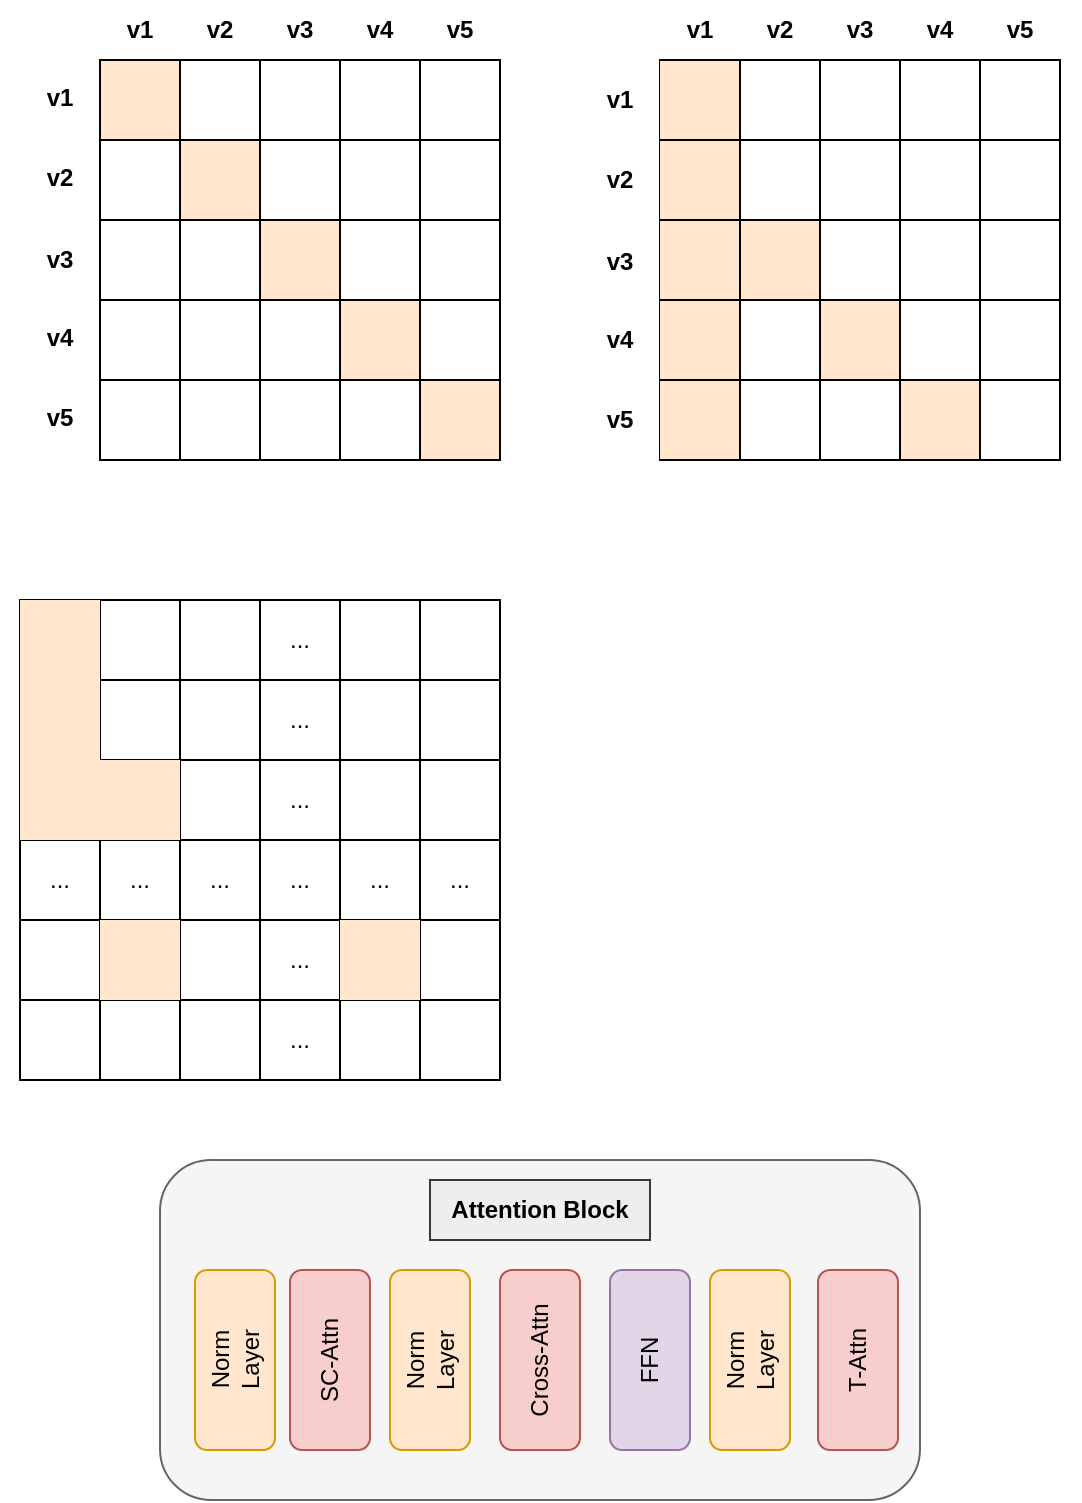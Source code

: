 <mxfile version="21.6.2" type="github">
  <diagram name="第 1 页" id="f-01IgNtScXEDmYA4fdB">
    <mxGraphModel dx="1221" dy="736" grid="1" gridSize="10" guides="1" tooltips="1" connect="1" arrows="1" fold="1" page="1" pageScale="1" pageWidth="827" pageHeight="1169" math="0" shadow="0">
      <root>
        <mxCell id="0" />
        <mxCell id="1" parent="0" />
        <mxCell id="S-hVBt0b8yvFd-pwDOw3-2" value="" style="shape=table;startSize=0;container=1;collapsible=0;childLayout=tableLayout;" parent="1" vertex="1">
          <mxGeometry x="80" y="120" width="200" height="200" as="geometry" />
        </mxCell>
        <mxCell id="S-hVBt0b8yvFd-pwDOw3-3" value="" style="shape=tableRow;horizontal=0;startSize=0;swimlaneHead=0;swimlaneBody=0;strokeColor=inherit;top=0;left=0;bottom=0;right=0;collapsible=0;dropTarget=0;fillColor=none;points=[[0,0.5],[1,0.5]];portConstraint=eastwest;" parent="S-hVBt0b8yvFd-pwDOw3-2" vertex="1">
          <mxGeometry width="200" height="40" as="geometry" />
        </mxCell>
        <mxCell id="S-hVBt0b8yvFd-pwDOw3-4" value="" style="shape=partialRectangle;html=1;whiteSpace=wrap;connectable=0;strokeColor=#d79b00;overflow=hidden;fillColor=#ffe6cc;top=0;left=0;bottom=0;right=0;pointerEvents=1;" parent="S-hVBt0b8yvFd-pwDOw3-3" vertex="1">
          <mxGeometry width="40" height="40" as="geometry">
            <mxRectangle width="40" height="40" as="alternateBounds" />
          </mxGeometry>
        </mxCell>
        <mxCell id="S-hVBt0b8yvFd-pwDOw3-5" value="" style="shape=partialRectangle;html=1;whiteSpace=wrap;connectable=0;strokeColor=inherit;overflow=hidden;fillColor=none;top=0;left=0;bottom=0;right=0;pointerEvents=1;" parent="S-hVBt0b8yvFd-pwDOw3-3" vertex="1">
          <mxGeometry x="40" width="40" height="40" as="geometry">
            <mxRectangle width="40" height="40" as="alternateBounds" />
          </mxGeometry>
        </mxCell>
        <mxCell id="S-hVBt0b8yvFd-pwDOw3-6" value="" style="shape=partialRectangle;html=1;whiteSpace=wrap;connectable=0;strokeColor=inherit;overflow=hidden;fillColor=none;top=0;left=0;bottom=0;right=0;pointerEvents=1;" parent="S-hVBt0b8yvFd-pwDOw3-3" vertex="1">
          <mxGeometry x="80" width="40" height="40" as="geometry">
            <mxRectangle width="40" height="40" as="alternateBounds" />
          </mxGeometry>
        </mxCell>
        <mxCell id="S-hVBt0b8yvFd-pwDOw3-7" value="" style="shape=partialRectangle;html=1;whiteSpace=wrap;connectable=0;strokeColor=inherit;overflow=hidden;fillColor=none;top=0;left=0;bottom=0;right=0;pointerEvents=1;" parent="S-hVBt0b8yvFd-pwDOw3-3" vertex="1">
          <mxGeometry x="120" width="40" height="40" as="geometry">
            <mxRectangle width="40" height="40" as="alternateBounds" />
          </mxGeometry>
        </mxCell>
        <mxCell id="S-hVBt0b8yvFd-pwDOw3-8" value="" style="shape=partialRectangle;html=1;whiteSpace=wrap;connectable=0;strokeColor=inherit;overflow=hidden;fillColor=none;top=0;left=0;bottom=0;right=0;pointerEvents=1;" parent="S-hVBt0b8yvFd-pwDOw3-3" vertex="1">
          <mxGeometry x="160" width="40" height="40" as="geometry">
            <mxRectangle width="40" height="40" as="alternateBounds" />
          </mxGeometry>
        </mxCell>
        <mxCell id="S-hVBt0b8yvFd-pwDOw3-9" value="" style="shape=tableRow;horizontal=0;startSize=0;swimlaneHead=0;swimlaneBody=0;strokeColor=inherit;top=0;left=0;bottom=0;right=0;collapsible=0;dropTarget=0;fillColor=none;points=[[0,0.5],[1,0.5]];portConstraint=eastwest;" parent="S-hVBt0b8yvFd-pwDOw3-2" vertex="1">
          <mxGeometry y="40" width="200" height="40" as="geometry" />
        </mxCell>
        <mxCell id="S-hVBt0b8yvFd-pwDOw3-10" value="" style="shape=partialRectangle;html=1;whiteSpace=wrap;connectable=0;strokeColor=inherit;overflow=hidden;fillColor=none;top=0;left=0;bottom=0;right=0;pointerEvents=1;" parent="S-hVBt0b8yvFd-pwDOw3-9" vertex="1">
          <mxGeometry width="40" height="40" as="geometry">
            <mxRectangle width="40" height="40" as="alternateBounds" />
          </mxGeometry>
        </mxCell>
        <mxCell id="S-hVBt0b8yvFd-pwDOw3-11" value="" style="shape=partialRectangle;html=1;whiteSpace=wrap;connectable=0;strokeColor=#d79b00;overflow=hidden;fillColor=#ffe6cc;top=0;left=0;bottom=0;right=0;pointerEvents=1;" parent="S-hVBt0b8yvFd-pwDOw3-9" vertex="1">
          <mxGeometry x="40" width="40" height="40" as="geometry">
            <mxRectangle width="40" height="40" as="alternateBounds" />
          </mxGeometry>
        </mxCell>
        <mxCell id="S-hVBt0b8yvFd-pwDOw3-12" value="" style="shape=partialRectangle;html=1;whiteSpace=wrap;connectable=0;strokeColor=inherit;overflow=hidden;fillColor=none;top=0;left=0;bottom=0;right=0;pointerEvents=1;" parent="S-hVBt0b8yvFd-pwDOw3-9" vertex="1">
          <mxGeometry x="80" width="40" height="40" as="geometry">
            <mxRectangle width="40" height="40" as="alternateBounds" />
          </mxGeometry>
        </mxCell>
        <mxCell id="S-hVBt0b8yvFd-pwDOw3-13" value="" style="shape=partialRectangle;html=1;whiteSpace=wrap;connectable=0;strokeColor=inherit;overflow=hidden;fillColor=none;top=0;left=0;bottom=0;right=0;pointerEvents=1;" parent="S-hVBt0b8yvFd-pwDOw3-9" vertex="1">
          <mxGeometry x="120" width="40" height="40" as="geometry">
            <mxRectangle width="40" height="40" as="alternateBounds" />
          </mxGeometry>
        </mxCell>
        <mxCell id="S-hVBt0b8yvFd-pwDOw3-14" value="" style="shape=partialRectangle;html=1;whiteSpace=wrap;connectable=0;strokeColor=inherit;overflow=hidden;fillColor=none;top=0;left=0;bottom=0;right=0;pointerEvents=1;" parent="S-hVBt0b8yvFd-pwDOw3-9" vertex="1">
          <mxGeometry x="160" width="40" height="40" as="geometry">
            <mxRectangle width="40" height="40" as="alternateBounds" />
          </mxGeometry>
        </mxCell>
        <mxCell id="S-hVBt0b8yvFd-pwDOw3-15" value="" style="shape=tableRow;horizontal=0;startSize=0;swimlaneHead=0;swimlaneBody=0;strokeColor=inherit;top=0;left=0;bottom=0;right=0;collapsible=0;dropTarget=0;fillColor=none;points=[[0,0.5],[1,0.5]];portConstraint=eastwest;" parent="S-hVBt0b8yvFd-pwDOw3-2" vertex="1">
          <mxGeometry y="80" width="200" height="40" as="geometry" />
        </mxCell>
        <mxCell id="S-hVBt0b8yvFd-pwDOw3-16" value="" style="shape=partialRectangle;html=1;whiteSpace=wrap;connectable=0;strokeColor=inherit;overflow=hidden;fillColor=none;top=0;left=0;bottom=0;right=0;pointerEvents=1;" parent="S-hVBt0b8yvFd-pwDOw3-15" vertex="1">
          <mxGeometry width="40" height="40" as="geometry">
            <mxRectangle width="40" height="40" as="alternateBounds" />
          </mxGeometry>
        </mxCell>
        <mxCell id="S-hVBt0b8yvFd-pwDOw3-17" value="" style="shape=partialRectangle;html=1;whiteSpace=wrap;connectable=0;strokeColor=inherit;overflow=hidden;fillColor=none;top=0;left=0;bottom=0;right=0;pointerEvents=1;" parent="S-hVBt0b8yvFd-pwDOw3-15" vertex="1">
          <mxGeometry x="40" width="40" height="40" as="geometry">
            <mxRectangle width="40" height="40" as="alternateBounds" />
          </mxGeometry>
        </mxCell>
        <mxCell id="S-hVBt0b8yvFd-pwDOw3-18" value="" style="shape=partialRectangle;html=1;whiteSpace=wrap;connectable=0;strokeColor=default;overflow=hidden;fillColor=#ffe6cc;top=0;left=0;bottom=0;right=0;pointerEvents=1;" parent="S-hVBt0b8yvFd-pwDOw3-15" vertex="1">
          <mxGeometry x="80" width="40" height="40" as="geometry">
            <mxRectangle width="40" height="40" as="alternateBounds" />
          </mxGeometry>
        </mxCell>
        <mxCell id="S-hVBt0b8yvFd-pwDOw3-19" value="" style="shape=partialRectangle;html=1;whiteSpace=wrap;connectable=0;strokeColor=inherit;overflow=hidden;fillColor=none;top=0;left=0;bottom=0;right=0;pointerEvents=1;" parent="S-hVBt0b8yvFd-pwDOw3-15" vertex="1">
          <mxGeometry x="120" width="40" height="40" as="geometry">
            <mxRectangle width="40" height="40" as="alternateBounds" />
          </mxGeometry>
        </mxCell>
        <mxCell id="S-hVBt0b8yvFd-pwDOw3-20" value="" style="shape=partialRectangle;html=1;whiteSpace=wrap;connectable=0;strokeColor=inherit;overflow=hidden;fillColor=none;top=0;left=0;bottom=0;right=0;pointerEvents=1;" parent="S-hVBt0b8yvFd-pwDOw3-15" vertex="1">
          <mxGeometry x="160" width="40" height="40" as="geometry">
            <mxRectangle width="40" height="40" as="alternateBounds" />
          </mxGeometry>
        </mxCell>
        <mxCell id="S-hVBt0b8yvFd-pwDOw3-21" value="" style="shape=tableRow;horizontal=0;startSize=0;swimlaneHead=0;swimlaneBody=0;strokeColor=inherit;top=0;left=0;bottom=0;right=0;collapsible=0;dropTarget=0;fillColor=none;points=[[0,0.5],[1,0.5]];portConstraint=eastwest;" parent="S-hVBt0b8yvFd-pwDOw3-2" vertex="1">
          <mxGeometry y="120" width="200" height="40" as="geometry" />
        </mxCell>
        <mxCell id="S-hVBt0b8yvFd-pwDOw3-22" value="" style="shape=partialRectangle;html=1;whiteSpace=wrap;connectable=0;strokeColor=inherit;overflow=hidden;fillColor=none;top=0;left=0;bottom=0;right=0;pointerEvents=1;" parent="S-hVBt0b8yvFd-pwDOw3-21" vertex="1">
          <mxGeometry width="40" height="40" as="geometry">
            <mxRectangle width="40" height="40" as="alternateBounds" />
          </mxGeometry>
        </mxCell>
        <mxCell id="S-hVBt0b8yvFd-pwDOw3-23" value="" style="shape=partialRectangle;html=1;whiteSpace=wrap;connectable=0;strokeColor=inherit;overflow=hidden;fillColor=none;top=0;left=0;bottom=0;right=0;pointerEvents=1;" parent="S-hVBt0b8yvFd-pwDOw3-21" vertex="1">
          <mxGeometry x="40" width="40" height="40" as="geometry">
            <mxRectangle width="40" height="40" as="alternateBounds" />
          </mxGeometry>
        </mxCell>
        <mxCell id="S-hVBt0b8yvFd-pwDOw3-24" value="" style="shape=partialRectangle;html=1;whiteSpace=wrap;connectable=0;strokeColor=inherit;overflow=hidden;fillColor=none;top=0;left=0;bottom=0;right=0;pointerEvents=1;" parent="S-hVBt0b8yvFd-pwDOw3-21" vertex="1">
          <mxGeometry x="80" width="40" height="40" as="geometry">
            <mxRectangle width="40" height="40" as="alternateBounds" />
          </mxGeometry>
        </mxCell>
        <mxCell id="S-hVBt0b8yvFd-pwDOw3-25" value="" style="shape=partialRectangle;html=1;whiteSpace=wrap;connectable=0;strokeColor=#d79b00;overflow=hidden;fillColor=#ffe6cc;top=0;left=0;bottom=0;right=0;pointerEvents=1;" parent="S-hVBt0b8yvFd-pwDOw3-21" vertex="1">
          <mxGeometry x="120" width="40" height="40" as="geometry">
            <mxRectangle width="40" height="40" as="alternateBounds" />
          </mxGeometry>
        </mxCell>
        <mxCell id="S-hVBt0b8yvFd-pwDOw3-26" value="" style="shape=partialRectangle;html=1;whiteSpace=wrap;connectable=0;strokeColor=inherit;overflow=hidden;fillColor=none;top=0;left=0;bottom=0;right=0;pointerEvents=1;" parent="S-hVBt0b8yvFd-pwDOw3-21" vertex="1">
          <mxGeometry x="160" width="40" height="40" as="geometry">
            <mxRectangle width="40" height="40" as="alternateBounds" />
          </mxGeometry>
        </mxCell>
        <mxCell id="S-hVBt0b8yvFd-pwDOw3-27" value="" style="shape=tableRow;horizontal=0;startSize=0;swimlaneHead=0;swimlaneBody=0;strokeColor=inherit;top=0;left=0;bottom=0;right=0;collapsible=0;dropTarget=0;fillColor=none;points=[[0,0.5],[1,0.5]];portConstraint=eastwest;" parent="S-hVBt0b8yvFd-pwDOw3-2" vertex="1">
          <mxGeometry y="160" width="200" height="40" as="geometry" />
        </mxCell>
        <mxCell id="S-hVBt0b8yvFd-pwDOw3-28" value="" style="shape=partialRectangle;html=1;whiteSpace=wrap;connectable=0;strokeColor=inherit;overflow=hidden;fillColor=none;top=0;left=0;bottom=0;right=0;pointerEvents=1;" parent="S-hVBt0b8yvFd-pwDOw3-27" vertex="1">
          <mxGeometry width="40" height="40" as="geometry">
            <mxRectangle width="40" height="40" as="alternateBounds" />
          </mxGeometry>
        </mxCell>
        <mxCell id="S-hVBt0b8yvFd-pwDOw3-29" value="" style="shape=partialRectangle;html=1;whiteSpace=wrap;connectable=0;strokeColor=inherit;overflow=hidden;fillColor=none;top=0;left=0;bottom=0;right=0;pointerEvents=1;" parent="S-hVBt0b8yvFd-pwDOw3-27" vertex="1">
          <mxGeometry x="40" width="40" height="40" as="geometry">
            <mxRectangle width="40" height="40" as="alternateBounds" />
          </mxGeometry>
        </mxCell>
        <mxCell id="S-hVBt0b8yvFd-pwDOw3-30" value="" style="shape=partialRectangle;html=1;whiteSpace=wrap;connectable=0;strokeColor=inherit;overflow=hidden;fillColor=none;top=0;left=0;bottom=0;right=0;pointerEvents=1;" parent="S-hVBt0b8yvFd-pwDOw3-27" vertex="1">
          <mxGeometry x="80" width="40" height="40" as="geometry">
            <mxRectangle width="40" height="40" as="alternateBounds" />
          </mxGeometry>
        </mxCell>
        <mxCell id="S-hVBt0b8yvFd-pwDOw3-31" value="" style="shape=partialRectangle;html=1;whiteSpace=wrap;connectable=0;strokeColor=inherit;overflow=hidden;fillColor=none;top=0;left=0;bottom=0;right=0;pointerEvents=1;" parent="S-hVBt0b8yvFd-pwDOw3-27" vertex="1">
          <mxGeometry x="120" width="40" height="40" as="geometry">
            <mxRectangle width="40" height="40" as="alternateBounds" />
          </mxGeometry>
        </mxCell>
        <mxCell id="S-hVBt0b8yvFd-pwDOw3-32" value="" style="shape=partialRectangle;html=1;whiteSpace=wrap;connectable=0;strokeColor=#d79b00;overflow=hidden;fillColor=#ffe6cc;top=0;left=0;bottom=0;right=0;pointerEvents=1;" parent="S-hVBt0b8yvFd-pwDOw3-27" vertex="1">
          <mxGeometry x="160" width="40" height="40" as="geometry">
            <mxRectangle width="40" height="40" as="alternateBounds" />
          </mxGeometry>
        </mxCell>
        <mxCell id="S-hVBt0b8yvFd-pwDOw3-65" value="" style="shape=table;startSize=0;container=1;collapsible=0;childLayout=tableLayout;" parent="1" vertex="1">
          <mxGeometry x="360" y="120" width="200" height="200" as="geometry" />
        </mxCell>
        <mxCell id="S-hVBt0b8yvFd-pwDOw3-66" value="" style="shape=tableRow;horizontal=0;startSize=0;swimlaneHead=0;swimlaneBody=0;strokeColor=inherit;top=0;left=0;bottom=0;right=0;collapsible=0;dropTarget=0;fillColor=none;points=[[0,0.5],[1,0.5]];portConstraint=eastwest;" parent="S-hVBt0b8yvFd-pwDOw3-65" vertex="1">
          <mxGeometry width="200" height="40" as="geometry" />
        </mxCell>
        <mxCell id="S-hVBt0b8yvFd-pwDOw3-67" value="" style="shape=partialRectangle;html=1;whiteSpace=wrap;connectable=0;overflow=hidden;top=0;left=0;bottom=0;right=0;pointerEvents=1;strokeColor=inherit;fillColor=#ffe6cc;" parent="S-hVBt0b8yvFd-pwDOw3-66" vertex="1">
          <mxGeometry width="40" height="40" as="geometry">
            <mxRectangle width="40" height="40" as="alternateBounds" />
          </mxGeometry>
        </mxCell>
        <mxCell id="S-hVBt0b8yvFd-pwDOw3-68" value="" style="shape=partialRectangle;html=1;whiteSpace=wrap;connectable=0;strokeColor=inherit;overflow=hidden;fillColor=none;top=0;left=0;bottom=0;right=0;pointerEvents=1;" parent="S-hVBt0b8yvFd-pwDOw3-66" vertex="1">
          <mxGeometry x="40" width="40" height="40" as="geometry">
            <mxRectangle width="40" height="40" as="alternateBounds" />
          </mxGeometry>
        </mxCell>
        <mxCell id="S-hVBt0b8yvFd-pwDOw3-69" value="" style="shape=partialRectangle;html=1;whiteSpace=wrap;connectable=0;strokeColor=inherit;overflow=hidden;fillColor=none;top=0;left=0;bottom=0;right=0;pointerEvents=1;" parent="S-hVBt0b8yvFd-pwDOw3-66" vertex="1">
          <mxGeometry x="80" width="40" height="40" as="geometry">
            <mxRectangle width="40" height="40" as="alternateBounds" />
          </mxGeometry>
        </mxCell>
        <mxCell id="S-hVBt0b8yvFd-pwDOw3-70" value="" style="shape=partialRectangle;html=1;whiteSpace=wrap;connectable=0;strokeColor=inherit;overflow=hidden;fillColor=none;top=0;left=0;bottom=0;right=0;pointerEvents=1;" parent="S-hVBt0b8yvFd-pwDOw3-66" vertex="1">
          <mxGeometry x="120" width="40" height="40" as="geometry">
            <mxRectangle width="40" height="40" as="alternateBounds" />
          </mxGeometry>
        </mxCell>
        <mxCell id="S-hVBt0b8yvFd-pwDOw3-71" value="" style="shape=partialRectangle;html=1;whiteSpace=wrap;connectable=0;strokeColor=inherit;overflow=hidden;fillColor=none;top=0;left=0;bottom=0;right=0;pointerEvents=1;" parent="S-hVBt0b8yvFd-pwDOw3-66" vertex="1">
          <mxGeometry x="160" width="40" height="40" as="geometry">
            <mxRectangle width="40" height="40" as="alternateBounds" />
          </mxGeometry>
        </mxCell>
        <mxCell id="S-hVBt0b8yvFd-pwDOw3-72" value="" style="shape=tableRow;horizontal=0;startSize=0;swimlaneHead=0;swimlaneBody=0;strokeColor=inherit;top=0;left=0;bottom=0;right=0;collapsible=0;dropTarget=0;fillColor=none;points=[[0,0.5],[1,0.5]];portConstraint=eastwest;" parent="S-hVBt0b8yvFd-pwDOw3-65" vertex="1">
          <mxGeometry y="40" width="200" height="40" as="geometry" />
        </mxCell>
        <mxCell id="S-hVBt0b8yvFd-pwDOw3-73" value="" style="shape=partialRectangle;html=1;whiteSpace=wrap;connectable=0;strokeColor=inherit;overflow=hidden;fillColor=#ffe6cc;top=0;left=0;bottom=0;right=0;pointerEvents=1;" parent="S-hVBt0b8yvFd-pwDOw3-72" vertex="1">
          <mxGeometry width="40" height="40" as="geometry">
            <mxRectangle width="40" height="40" as="alternateBounds" />
          </mxGeometry>
        </mxCell>
        <mxCell id="S-hVBt0b8yvFd-pwDOw3-74" value="" style="shape=partialRectangle;html=1;whiteSpace=wrap;connectable=0;strokeColor=#d79b00;overflow=hidden;fillColor=none;top=0;left=0;bottom=0;right=0;pointerEvents=1;" parent="S-hVBt0b8yvFd-pwDOw3-72" vertex="1">
          <mxGeometry x="40" width="40" height="40" as="geometry">
            <mxRectangle width="40" height="40" as="alternateBounds" />
          </mxGeometry>
        </mxCell>
        <mxCell id="S-hVBt0b8yvFd-pwDOw3-75" value="" style="shape=partialRectangle;html=1;whiteSpace=wrap;connectable=0;strokeColor=inherit;overflow=hidden;fillColor=none;top=0;left=0;bottom=0;right=0;pointerEvents=1;" parent="S-hVBt0b8yvFd-pwDOw3-72" vertex="1">
          <mxGeometry x="80" width="40" height="40" as="geometry">
            <mxRectangle width="40" height="40" as="alternateBounds" />
          </mxGeometry>
        </mxCell>
        <mxCell id="S-hVBt0b8yvFd-pwDOw3-76" value="" style="shape=partialRectangle;html=1;whiteSpace=wrap;connectable=0;strokeColor=inherit;overflow=hidden;fillColor=none;top=0;left=0;bottom=0;right=0;pointerEvents=1;" parent="S-hVBt0b8yvFd-pwDOw3-72" vertex="1">
          <mxGeometry x="120" width="40" height="40" as="geometry">
            <mxRectangle width="40" height="40" as="alternateBounds" />
          </mxGeometry>
        </mxCell>
        <mxCell id="S-hVBt0b8yvFd-pwDOw3-77" value="" style="shape=partialRectangle;html=1;whiteSpace=wrap;connectable=0;strokeColor=inherit;overflow=hidden;fillColor=none;top=0;left=0;bottom=0;right=0;pointerEvents=1;" parent="S-hVBt0b8yvFd-pwDOw3-72" vertex="1">
          <mxGeometry x="160" width="40" height="40" as="geometry">
            <mxRectangle width="40" height="40" as="alternateBounds" />
          </mxGeometry>
        </mxCell>
        <mxCell id="S-hVBt0b8yvFd-pwDOw3-78" value="" style="shape=tableRow;horizontal=0;startSize=0;swimlaneHead=0;swimlaneBody=0;strokeColor=inherit;top=0;left=0;bottom=0;right=0;collapsible=0;dropTarget=0;fillColor=none;points=[[0,0.5],[1,0.5]];portConstraint=eastwest;" parent="S-hVBt0b8yvFd-pwDOw3-65" vertex="1">
          <mxGeometry y="80" width="200" height="40" as="geometry" />
        </mxCell>
        <mxCell id="S-hVBt0b8yvFd-pwDOw3-79" value="" style="shape=partialRectangle;html=1;whiteSpace=wrap;connectable=0;strokeColor=#d79b00;overflow=hidden;fillColor=#ffe6cc;top=0;left=0;bottom=0;right=0;pointerEvents=1;" parent="S-hVBt0b8yvFd-pwDOw3-78" vertex="1">
          <mxGeometry width="40" height="40" as="geometry">
            <mxRectangle width="40" height="40" as="alternateBounds" />
          </mxGeometry>
        </mxCell>
        <mxCell id="S-hVBt0b8yvFd-pwDOw3-80" value="" style="shape=partialRectangle;html=1;whiteSpace=wrap;connectable=0;strokeColor=#d79b00;overflow=hidden;fillColor=#ffe6cc;top=0;left=0;bottom=0;right=0;pointerEvents=1;" parent="S-hVBt0b8yvFd-pwDOw3-78" vertex="1">
          <mxGeometry x="40" width="40" height="40" as="geometry">
            <mxRectangle width="40" height="40" as="alternateBounds" />
          </mxGeometry>
        </mxCell>
        <mxCell id="S-hVBt0b8yvFd-pwDOw3-81" value="" style="shape=partialRectangle;html=1;whiteSpace=wrap;connectable=0;strokeColor=default;overflow=hidden;fillColor=none;top=0;left=0;bottom=0;right=0;pointerEvents=1;" parent="S-hVBt0b8yvFd-pwDOw3-78" vertex="1">
          <mxGeometry x="80" width="40" height="40" as="geometry">
            <mxRectangle width="40" height="40" as="alternateBounds" />
          </mxGeometry>
        </mxCell>
        <mxCell id="S-hVBt0b8yvFd-pwDOw3-82" value="" style="shape=partialRectangle;html=1;whiteSpace=wrap;connectable=0;strokeColor=inherit;overflow=hidden;fillColor=none;top=0;left=0;bottom=0;right=0;pointerEvents=1;" parent="S-hVBt0b8yvFd-pwDOw3-78" vertex="1">
          <mxGeometry x="120" width="40" height="40" as="geometry">
            <mxRectangle width="40" height="40" as="alternateBounds" />
          </mxGeometry>
        </mxCell>
        <mxCell id="S-hVBt0b8yvFd-pwDOw3-83" value="" style="shape=partialRectangle;html=1;whiteSpace=wrap;connectable=0;strokeColor=inherit;overflow=hidden;fillColor=none;top=0;left=0;bottom=0;right=0;pointerEvents=1;" parent="S-hVBt0b8yvFd-pwDOw3-78" vertex="1">
          <mxGeometry x="160" width="40" height="40" as="geometry">
            <mxRectangle width="40" height="40" as="alternateBounds" />
          </mxGeometry>
        </mxCell>
        <mxCell id="S-hVBt0b8yvFd-pwDOw3-84" value="" style="shape=tableRow;horizontal=0;startSize=0;swimlaneHead=0;swimlaneBody=0;strokeColor=inherit;top=0;left=0;bottom=0;right=0;collapsible=0;dropTarget=0;fillColor=none;points=[[0,0.5],[1,0.5]];portConstraint=eastwest;" parent="S-hVBt0b8yvFd-pwDOw3-65" vertex="1">
          <mxGeometry y="120" width="200" height="40" as="geometry" />
        </mxCell>
        <mxCell id="S-hVBt0b8yvFd-pwDOw3-85" value="" style="shape=partialRectangle;html=1;whiteSpace=wrap;connectable=0;strokeColor=#d79b00;overflow=hidden;fillColor=#ffe6cc;top=0;left=0;bottom=0;right=0;pointerEvents=1;" parent="S-hVBt0b8yvFd-pwDOw3-84" vertex="1">
          <mxGeometry width="40" height="40" as="geometry">
            <mxRectangle width="40" height="40" as="alternateBounds" />
          </mxGeometry>
        </mxCell>
        <mxCell id="S-hVBt0b8yvFd-pwDOw3-86" value="" style="shape=partialRectangle;html=1;whiteSpace=wrap;connectable=0;strokeColor=inherit;overflow=hidden;fillColor=none;top=0;left=0;bottom=0;right=0;pointerEvents=1;" parent="S-hVBt0b8yvFd-pwDOw3-84" vertex="1">
          <mxGeometry x="40" width="40" height="40" as="geometry">
            <mxRectangle width="40" height="40" as="alternateBounds" />
          </mxGeometry>
        </mxCell>
        <mxCell id="S-hVBt0b8yvFd-pwDOw3-87" value="" style="shape=partialRectangle;html=1;whiteSpace=wrap;connectable=0;strokeColor=#d79b00;overflow=hidden;fillColor=#ffe6cc;top=0;left=0;bottom=0;right=0;pointerEvents=1;" parent="S-hVBt0b8yvFd-pwDOw3-84" vertex="1">
          <mxGeometry x="80" width="40" height="40" as="geometry">
            <mxRectangle width="40" height="40" as="alternateBounds" />
          </mxGeometry>
        </mxCell>
        <mxCell id="S-hVBt0b8yvFd-pwDOw3-88" value="" style="shape=partialRectangle;html=1;whiteSpace=wrap;connectable=0;strokeColor=#d79b00;overflow=hidden;fillColor=none;top=0;left=0;bottom=0;right=0;pointerEvents=1;" parent="S-hVBt0b8yvFd-pwDOw3-84" vertex="1">
          <mxGeometry x="120" width="40" height="40" as="geometry">
            <mxRectangle width="40" height="40" as="alternateBounds" />
          </mxGeometry>
        </mxCell>
        <mxCell id="S-hVBt0b8yvFd-pwDOw3-89" value="" style="shape=partialRectangle;html=1;whiteSpace=wrap;connectable=0;strokeColor=inherit;overflow=hidden;fillColor=none;top=0;left=0;bottom=0;right=0;pointerEvents=1;" parent="S-hVBt0b8yvFd-pwDOw3-84" vertex="1">
          <mxGeometry x="160" width="40" height="40" as="geometry">
            <mxRectangle width="40" height="40" as="alternateBounds" />
          </mxGeometry>
        </mxCell>
        <mxCell id="S-hVBt0b8yvFd-pwDOw3-90" value="" style="shape=tableRow;horizontal=0;startSize=0;swimlaneHead=0;swimlaneBody=0;strokeColor=inherit;top=0;left=0;bottom=0;right=0;collapsible=0;dropTarget=0;fillColor=none;points=[[0,0.5],[1,0.5]];portConstraint=eastwest;" parent="S-hVBt0b8yvFd-pwDOw3-65" vertex="1">
          <mxGeometry y="160" width="200" height="40" as="geometry" />
        </mxCell>
        <mxCell id="S-hVBt0b8yvFd-pwDOw3-91" value="" style="shape=partialRectangle;html=1;whiteSpace=wrap;connectable=0;strokeColor=#d79b00;overflow=hidden;fillColor=#ffe6cc;top=0;left=0;bottom=0;right=0;pointerEvents=1;" parent="S-hVBt0b8yvFd-pwDOw3-90" vertex="1">
          <mxGeometry width="40" height="40" as="geometry">
            <mxRectangle width="40" height="40" as="alternateBounds" />
          </mxGeometry>
        </mxCell>
        <mxCell id="S-hVBt0b8yvFd-pwDOw3-92" value="" style="shape=partialRectangle;html=1;whiteSpace=wrap;connectable=0;strokeColor=inherit;overflow=hidden;fillColor=none;top=0;left=0;bottom=0;right=0;pointerEvents=1;" parent="S-hVBt0b8yvFd-pwDOw3-90" vertex="1">
          <mxGeometry x="40" width="40" height="40" as="geometry">
            <mxRectangle width="40" height="40" as="alternateBounds" />
          </mxGeometry>
        </mxCell>
        <mxCell id="S-hVBt0b8yvFd-pwDOw3-93" value="" style="shape=partialRectangle;html=1;whiteSpace=wrap;connectable=0;strokeColor=inherit;overflow=hidden;fillColor=none;top=0;left=0;bottom=0;right=0;pointerEvents=1;" parent="S-hVBt0b8yvFd-pwDOw3-90" vertex="1">
          <mxGeometry x="80" width="40" height="40" as="geometry">
            <mxRectangle width="40" height="40" as="alternateBounds" />
          </mxGeometry>
        </mxCell>
        <mxCell id="S-hVBt0b8yvFd-pwDOw3-94" value="" style="shape=partialRectangle;html=1;whiteSpace=wrap;connectable=0;strokeColor=#d79b00;overflow=hidden;fillColor=#ffe6cc;top=0;left=0;bottom=0;right=0;pointerEvents=1;" parent="S-hVBt0b8yvFd-pwDOw3-90" vertex="1">
          <mxGeometry x="120" width="40" height="40" as="geometry">
            <mxRectangle width="40" height="40" as="alternateBounds" />
          </mxGeometry>
        </mxCell>
        <mxCell id="S-hVBt0b8yvFd-pwDOw3-95" value="" style="shape=partialRectangle;html=1;whiteSpace=wrap;connectable=0;strokeColor=default;overflow=hidden;fillColor=none;top=0;left=0;bottom=0;right=0;pointerEvents=1;" parent="S-hVBt0b8yvFd-pwDOw3-90" vertex="1">
          <mxGeometry x="160" width="40" height="40" as="geometry">
            <mxRectangle width="40" height="40" as="alternateBounds" />
          </mxGeometry>
        </mxCell>
        <mxCell id="S-hVBt0b8yvFd-pwDOw3-96" value="" style="endArrow=none;html=1;rounded=0;exitX=0.001;exitY=-0.107;exitDx=0;exitDy=0;exitPerimeter=0;entryX=0.201;entryY=-0.001;entryDx=0;entryDy=0;entryPerimeter=0;" parent="1" target="S-hVBt0b8yvFd-pwDOw3-72" edge="1">
          <mxGeometry width="50" height="50" relative="1" as="geometry">
            <mxPoint x="360" y="160" as="sourcePoint" />
            <mxPoint x="402.0" y="162.08" as="targetPoint" />
          </mxGeometry>
        </mxCell>
        <mxCell id="S-hVBt0b8yvFd-pwDOw3-97" value="" style="endArrow=none;html=1;rounded=0;exitX=0.001;exitY=-0.107;exitDx=0;exitDy=0;exitPerimeter=0;entryX=0.201;entryY=-0.001;entryDx=0;entryDy=0;entryPerimeter=0;" parent="1" edge="1">
          <mxGeometry width="50" height="50" relative="1" as="geometry">
            <mxPoint x="360" y="200" as="sourcePoint" />
            <mxPoint x="400" y="200" as="targetPoint" />
          </mxGeometry>
        </mxCell>
        <mxCell id="S-hVBt0b8yvFd-pwDOw3-98" value="" style="endArrow=none;html=1;rounded=0;exitX=0.001;exitY=-0.107;exitDx=0;exitDy=0;exitPerimeter=0;entryX=0.201;entryY=-0.001;entryDx=0;entryDy=0;entryPerimeter=0;" parent="1" edge="1">
          <mxGeometry width="50" height="50" relative="1" as="geometry">
            <mxPoint x="360" y="240" as="sourcePoint" />
            <mxPoint x="400" y="240" as="targetPoint" />
          </mxGeometry>
        </mxCell>
        <mxCell id="S-hVBt0b8yvFd-pwDOw3-99" value="" style="endArrow=none;html=1;rounded=0;exitX=0.001;exitY=-0.107;exitDx=0;exitDy=0;exitPerimeter=0;entryX=0.201;entryY=-0.001;entryDx=0;entryDy=0;entryPerimeter=0;" parent="1" edge="1">
          <mxGeometry width="50" height="50" relative="1" as="geometry">
            <mxPoint x="400" y="240" as="sourcePoint" />
            <mxPoint x="440" y="240" as="targetPoint" />
          </mxGeometry>
        </mxCell>
        <mxCell id="S-hVBt0b8yvFd-pwDOw3-100" value="" style="endArrow=none;html=1;rounded=0;exitX=0.001;exitY=-0.107;exitDx=0;exitDy=0;exitPerimeter=0;entryX=0.201;entryY=-0.001;entryDx=0;entryDy=0;entryPerimeter=0;" parent="1" edge="1">
          <mxGeometry width="50" height="50" relative="1" as="geometry">
            <mxPoint x="360" y="280" as="sourcePoint" />
            <mxPoint x="400" y="280" as="targetPoint" />
          </mxGeometry>
        </mxCell>
        <mxCell id="S-hVBt0b8yvFd-pwDOw3-101" value="" style="endArrow=none;html=1;rounded=0;exitX=0.001;exitY=-0.107;exitDx=0;exitDy=0;exitPerimeter=0;entryX=0.201;entryY=-0.001;entryDx=0;entryDy=0;entryPerimeter=0;" parent="1" edge="1">
          <mxGeometry width="50" height="50" relative="1" as="geometry">
            <mxPoint x="440" y="240" as="sourcePoint" />
            <mxPoint x="480" y="240" as="targetPoint" />
          </mxGeometry>
        </mxCell>
        <mxCell id="S-hVBt0b8yvFd-pwDOw3-102" value="" style="endArrow=none;html=1;rounded=0;exitX=0.001;exitY=-0.107;exitDx=0;exitDy=0;exitPerimeter=0;entryX=0.201;entryY=-0.001;entryDx=0;entryDy=0;entryPerimeter=0;" parent="1" edge="1">
          <mxGeometry width="50" height="50" relative="1" as="geometry">
            <mxPoint x="440" y="280" as="sourcePoint" />
            <mxPoint x="480" y="280" as="targetPoint" />
          </mxGeometry>
        </mxCell>
        <mxCell id="S-hVBt0b8yvFd-pwDOw3-103" value="" style="endArrow=none;html=1;rounded=0;exitX=0.001;exitY=-0.107;exitDx=0;exitDy=0;exitPerimeter=0;entryX=0.201;entryY=-0.001;entryDx=0;entryDy=0;entryPerimeter=0;" parent="1" edge="1">
          <mxGeometry width="50" height="50" relative="1" as="geometry">
            <mxPoint x="400" y="200" as="sourcePoint" />
            <mxPoint x="440" y="200" as="targetPoint" />
          </mxGeometry>
        </mxCell>
        <mxCell id="S-hVBt0b8yvFd-pwDOw3-104" value="" style="endArrow=none;html=1;rounded=0;exitX=0.001;exitY=-0.107;exitDx=0;exitDy=0;exitPerimeter=0;entryX=0.201;entryY=-0.001;entryDx=0;entryDy=0;entryPerimeter=0;" parent="1" edge="1">
          <mxGeometry width="50" height="50" relative="1" as="geometry">
            <mxPoint x="360" y="120" as="sourcePoint" />
            <mxPoint x="400" y="120" as="targetPoint" />
          </mxGeometry>
        </mxCell>
        <mxCell id="S-hVBt0b8yvFd-pwDOw3-105" value="" style="endArrow=none;html=1;rounded=0;exitX=0.001;exitY=-0.107;exitDx=0;exitDy=0;exitPerimeter=0;entryX=0.201;entryY=-0.001;entryDx=0;entryDy=0;entryPerimeter=0;" parent="1" edge="1">
          <mxGeometry width="50" height="50" relative="1" as="geometry">
            <mxPoint x="360" y="320" as="sourcePoint" />
            <mxPoint x="400" y="320" as="targetPoint" />
          </mxGeometry>
        </mxCell>
        <mxCell id="S-hVBt0b8yvFd-pwDOw3-106" value="" style="endArrow=none;html=1;rounded=0;exitX=0.001;exitY=-0.107;exitDx=0;exitDy=0;exitPerimeter=0;entryX=0.201;entryY=-0.001;entryDx=0;entryDy=0;entryPerimeter=0;" parent="1" edge="1">
          <mxGeometry width="50" height="50" relative="1" as="geometry">
            <mxPoint x="480" y="320" as="sourcePoint" />
            <mxPoint x="520" y="320" as="targetPoint" />
          </mxGeometry>
        </mxCell>
        <mxCell id="S-hVBt0b8yvFd-pwDOw3-107" value="" style="endArrow=none;html=1;rounded=0;exitX=0.001;exitY=-0.107;exitDx=0;exitDy=0;exitPerimeter=0;entryX=0.201;entryY=-0.001;entryDx=0;entryDy=0;entryPerimeter=0;" parent="1" edge="1">
          <mxGeometry width="50" height="50" relative="1" as="geometry">
            <mxPoint x="480" y="280" as="sourcePoint" />
            <mxPoint x="520" y="280" as="targetPoint" />
          </mxGeometry>
        </mxCell>
        <mxCell id="S-hVBt0b8yvFd-pwDOw3-108" value="" style="endArrow=none;html=1;rounded=0;exitX=0.001;exitY=-0.107;exitDx=0;exitDy=0;exitPerimeter=0;entryX=0.201;entryY=-0.001;entryDx=0;entryDy=0;entryPerimeter=0;" parent="1" edge="1">
          <mxGeometry width="50" height="50" relative="1" as="geometry">
            <mxPoint x="480" y="280" as="sourcePoint" />
            <mxPoint x="520" y="280" as="targetPoint" />
          </mxGeometry>
        </mxCell>
        <mxCell id="S-hVBt0b8yvFd-pwDOw3-109" value="" style="endArrow=none;html=1;rounded=0;entryX=0;entryY=0.997;entryDx=0;entryDy=0;entryPerimeter=0;" parent="1" edge="1">
          <mxGeometry width="50" height="50" relative="1" as="geometry">
            <mxPoint x="80" y="200" as="sourcePoint" />
            <mxPoint x="80" y="239.88" as="targetPoint" />
          </mxGeometry>
        </mxCell>
        <mxCell id="S-hVBt0b8yvFd-pwDOw3-110" value="" style="endArrow=none;html=1;rounded=0;entryX=0;entryY=0.997;entryDx=0;entryDy=0;entryPerimeter=0;" parent="1" edge="1">
          <mxGeometry width="50" height="50" relative="1" as="geometry">
            <mxPoint x="80" y="160" as="sourcePoint" />
            <mxPoint x="80" y="200" as="targetPoint" />
          </mxGeometry>
        </mxCell>
        <mxCell id="S-hVBt0b8yvFd-pwDOw3-111" value="" style="endArrow=none;html=1;rounded=0;entryX=0;entryY=0.997;entryDx=0;entryDy=0;entryPerimeter=0;" parent="1" edge="1">
          <mxGeometry width="50" height="50" relative="1" as="geometry">
            <mxPoint x="80" y="120" as="sourcePoint" />
            <mxPoint x="80" y="160" as="targetPoint" />
          </mxGeometry>
        </mxCell>
        <mxCell id="S-hVBt0b8yvFd-pwDOw3-112" value="" style="endArrow=none;html=1;rounded=0;entryX=0;entryY=0.997;entryDx=0;entryDy=0;entryPerimeter=0;" parent="1" edge="1">
          <mxGeometry width="50" height="50" relative="1" as="geometry">
            <mxPoint x="400" y="200" as="sourcePoint" />
            <mxPoint x="400" y="240" as="targetPoint" />
          </mxGeometry>
        </mxCell>
        <mxCell id="S-hVBt0b8yvFd-pwDOw3-114" value="" style="endArrow=none;html=1;rounded=0;entryX=0;entryY=0.997;entryDx=0;entryDy=0;entryPerimeter=0;" parent="1" edge="1">
          <mxGeometry width="50" height="50" relative="1" as="geometry">
            <mxPoint x="400" y="240" as="sourcePoint" />
            <mxPoint x="400" y="280" as="targetPoint" />
          </mxGeometry>
        </mxCell>
        <mxCell id="S-hVBt0b8yvFd-pwDOw3-115" value="" style="endArrow=none;html=1;rounded=0;entryX=0;entryY=0.997;entryDx=0;entryDy=0;entryPerimeter=0;" parent="1" edge="1">
          <mxGeometry width="50" height="50" relative="1" as="geometry">
            <mxPoint x="80" y="240" as="sourcePoint" />
            <mxPoint x="80" y="280" as="targetPoint" />
          </mxGeometry>
        </mxCell>
        <mxCell id="S-hVBt0b8yvFd-pwDOw3-116" value="" style="endArrow=none;html=1;rounded=0;entryX=0;entryY=0.997;entryDx=0;entryDy=0;entryPerimeter=0;" parent="1" edge="1">
          <mxGeometry width="50" height="50" relative="1" as="geometry">
            <mxPoint x="80" y="280" as="sourcePoint" />
            <mxPoint x="80" y="320" as="targetPoint" />
          </mxGeometry>
        </mxCell>
        <mxCell id="S-hVBt0b8yvFd-pwDOw3-117" value="" style="endArrow=none;html=1;rounded=0;entryX=0;entryY=0.997;entryDx=0;entryDy=0;entryPerimeter=0;" parent="1" edge="1">
          <mxGeometry width="50" height="50" relative="1" as="geometry">
            <mxPoint x="400" y="280" as="sourcePoint" />
            <mxPoint x="400" y="320" as="targetPoint" />
          </mxGeometry>
        </mxCell>
        <mxCell id="S-hVBt0b8yvFd-pwDOw3-118" value="" style="endArrow=none;html=1;rounded=0;entryX=0;entryY=0.997;entryDx=0;entryDy=0;entryPerimeter=0;" parent="1" edge="1">
          <mxGeometry width="50" height="50" relative="1" as="geometry">
            <mxPoint x="440" y="240" as="sourcePoint" />
            <mxPoint x="440" y="280" as="targetPoint" />
          </mxGeometry>
        </mxCell>
        <mxCell id="S-hVBt0b8yvFd-pwDOw3-119" value="" style="endArrow=none;html=1;rounded=0;entryX=0;entryY=0.997;entryDx=0;entryDy=0;entryPerimeter=0;" parent="1" edge="1">
          <mxGeometry width="50" height="50" relative="1" as="geometry">
            <mxPoint x="440" y="200" as="sourcePoint" />
            <mxPoint x="440" y="240" as="targetPoint" />
          </mxGeometry>
        </mxCell>
        <mxCell id="S-hVBt0b8yvFd-pwDOw3-120" value="" style="endArrow=none;html=1;rounded=0;entryX=0;entryY=0.997;entryDx=0;entryDy=0;entryPerimeter=0;" parent="1" edge="1">
          <mxGeometry width="50" height="50" relative="1" as="geometry">
            <mxPoint x="480" y="240" as="sourcePoint" />
            <mxPoint x="480" y="280" as="targetPoint" />
          </mxGeometry>
        </mxCell>
        <mxCell id="S-hVBt0b8yvFd-pwDOw3-121" value="" style="endArrow=none;html=1;rounded=0;entryX=0;entryY=0.997;entryDx=0;entryDy=0;entryPerimeter=0;" parent="1" edge="1">
          <mxGeometry width="50" height="50" relative="1" as="geometry">
            <mxPoint x="480" y="280" as="sourcePoint" />
            <mxPoint x="480" y="320" as="targetPoint" />
          </mxGeometry>
        </mxCell>
        <mxCell id="S-hVBt0b8yvFd-pwDOw3-122" value="" style="endArrow=none;html=1;rounded=0;entryX=0;entryY=0.997;entryDx=0;entryDy=0;entryPerimeter=0;" parent="1" edge="1">
          <mxGeometry width="50" height="50" relative="1" as="geometry">
            <mxPoint x="520" y="280" as="sourcePoint" />
            <mxPoint x="520" y="320" as="targetPoint" />
          </mxGeometry>
        </mxCell>
        <mxCell id="S-hVBt0b8yvFd-pwDOw3-123" value="" style="endArrow=none;html=1;rounded=0;entryX=0;entryY=0.997;entryDx=0;entryDy=0;entryPerimeter=0;" parent="1" edge="1">
          <mxGeometry width="50" height="50" relative="1" as="geometry">
            <mxPoint x="400" y="160" as="sourcePoint" />
            <mxPoint x="400" y="200" as="targetPoint" />
          </mxGeometry>
        </mxCell>
        <mxCell id="S-hVBt0b8yvFd-pwDOw3-124" value="" style="endArrow=none;html=1;rounded=0;entryX=0;entryY=0.997;entryDx=0;entryDy=0;entryPerimeter=0;" parent="1" edge="1">
          <mxGeometry width="50" height="50" relative="1" as="geometry">
            <mxPoint x="400" y="120" as="sourcePoint" />
            <mxPoint x="400" y="160" as="targetPoint" />
          </mxGeometry>
        </mxCell>
        <mxCell id="S-hVBt0b8yvFd-pwDOw3-125" value="" style="endArrow=none;html=1;rounded=0;entryX=0;entryY=0.997;entryDx=0;entryDy=0;entryPerimeter=0;" parent="1" edge="1">
          <mxGeometry width="50" height="50" relative="1" as="geometry">
            <mxPoint x="280" y="280" as="sourcePoint" />
            <mxPoint x="280" y="320" as="targetPoint" />
          </mxGeometry>
        </mxCell>
        <mxCell id="S-hVBt0b8yvFd-pwDOw3-126" value="" style="endArrow=none;html=1;rounded=0;entryX=0;entryY=0.997;entryDx=0;entryDy=0;entryPerimeter=0;" parent="1" edge="1">
          <mxGeometry width="50" height="50" relative="1" as="geometry">
            <mxPoint x="240" y="280" as="sourcePoint" />
            <mxPoint x="240" y="320" as="targetPoint" />
          </mxGeometry>
        </mxCell>
        <mxCell id="S-hVBt0b8yvFd-pwDOw3-127" value="" style="endArrow=none;html=1;rounded=0;entryX=0;entryY=0.997;entryDx=0;entryDy=0;entryPerimeter=0;" parent="1" edge="1">
          <mxGeometry width="50" height="50" relative="1" as="geometry">
            <mxPoint x="240" y="240" as="sourcePoint" />
            <mxPoint x="240" y="280" as="targetPoint" />
          </mxGeometry>
        </mxCell>
        <mxCell id="S-hVBt0b8yvFd-pwDOw3-128" value="" style="endArrow=none;html=1;rounded=0;entryX=0;entryY=0.997;entryDx=0;entryDy=0;entryPerimeter=0;" parent="1" edge="1">
          <mxGeometry width="50" height="50" relative="1" as="geometry">
            <mxPoint x="200" y="240" as="sourcePoint" />
            <mxPoint x="200" y="280" as="targetPoint" />
          </mxGeometry>
        </mxCell>
        <mxCell id="S-hVBt0b8yvFd-pwDOw3-129" value="" style="endArrow=none;html=1;rounded=0;entryX=0;entryY=0.997;entryDx=0;entryDy=0;entryPerimeter=0;" parent="1" edge="1">
          <mxGeometry width="50" height="50" relative="1" as="geometry">
            <mxPoint x="160" y="200" as="sourcePoint" />
            <mxPoint x="160" y="240" as="targetPoint" />
          </mxGeometry>
        </mxCell>
        <mxCell id="S-hVBt0b8yvFd-pwDOw3-130" value="" style="endArrow=none;html=1;rounded=0;entryX=0;entryY=0.997;entryDx=0;entryDy=0;entryPerimeter=0;" parent="1" edge="1">
          <mxGeometry width="50" height="50" relative="1" as="geometry">
            <mxPoint x="200" y="200" as="sourcePoint" />
            <mxPoint x="200" y="240" as="targetPoint" />
          </mxGeometry>
        </mxCell>
        <mxCell id="S-hVBt0b8yvFd-pwDOw3-131" value="" style="endArrow=none;html=1;rounded=0;entryX=0;entryY=0.997;entryDx=0;entryDy=0;entryPerimeter=0;" parent="1" edge="1">
          <mxGeometry width="50" height="50" relative="1" as="geometry">
            <mxPoint x="120" y="160" as="sourcePoint" />
            <mxPoint x="120" y="200" as="targetPoint" />
          </mxGeometry>
        </mxCell>
        <mxCell id="S-hVBt0b8yvFd-pwDOw3-132" value="" style="endArrow=none;html=1;rounded=0;entryX=0;entryY=0.997;entryDx=0;entryDy=0;entryPerimeter=0;" parent="1" edge="1">
          <mxGeometry width="50" height="50" relative="1" as="geometry">
            <mxPoint x="160" y="160" as="sourcePoint" />
            <mxPoint x="160" y="200" as="targetPoint" />
          </mxGeometry>
        </mxCell>
        <mxCell id="S-hVBt0b8yvFd-pwDOw3-133" value="" style="endArrow=none;html=1;rounded=0;entryX=0;entryY=0.997;entryDx=0;entryDy=0;entryPerimeter=0;" parent="1" edge="1">
          <mxGeometry width="50" height="50" relative="1" as="geometry">
            <mxPoint x="120" y="120" as="sourcePoint" />
            <mxPoint x="120" y="160" as="targetPoint" />
          </mxGeometry>
        </mxCell>
        <mxCell id="S-hVBt0b8yvFd-pwDOw3-134" value="" style="endArrow=none;html=1;rounded=0;entryX=0;entryY=0.997;entryDx=0;entryDy=0;entryPerimeter=0;" parent="1" edge="1">
          <mxGeometry width="50" height="50" relative="1" as="geometry">
            <mxPoint x="80" y="120" as="sourcePoint" />
            <mxPoint x="80" y="160" as="targetPoint" />
          </mxGeometry>
        </mxCell>
        <mxCell id="S-hVBt0b8yvFd-pwDOw3-136" value="" style="endArrow=none;html=1;rounded=0;exitX=0.001;exitY=-0.107;exitDx=0;exitDy=0;exitPerimeter=0;entryX=0.201;entryY=-0.001;entryDx=0;entryDy=0;entryPerimeter=0;" parent="1" edge="1">
          <mxGeometry width="50" height="50" relative="1" as="geometry">
            <mxPoint x="240" y="320" as="sourcePoint" />
            <mxPoint x="280" y="320" as="targetPoint" />
          </mxGeometry>
        </mxCell>
        <mxCell id="S-hVBt0b8yvFd-pwDOw3-137" value="" style="endArrow=none;html=1;rounded=0;exitX=0.001;exitY=-0.107;exitDx=0;exitDy=0;exitPerimeter=0;entryX=0.201;entryY=-0.001;entryDx=0;entryDy=0;entryPerimeter=0;" parent="1" edge="1">
          <mxGeometry width="50" height="50" relative="1" as="geometry">
            <mxPoint x="240" y="280" as="sourcePoint" />
            <mxPoint x="280" y="280" as="targetPoint" />
          </mxGeometry>
        </mxCell>
        <mxCell id="S-hVBt0b8yvFd-pwDOw3-138" value="" style="endArrow=none;html=1;rounded=0;exitX=0.001;exitY=-0.107;exitDx=0;exitDy=0;exitPerimeter=0;entryX=0.201;entryY=-0.001;entryDx=0;entryDy=0;entryPerimeter=0;" parent="1" edge="1">
          <mxGeometry width="50" height="50" relative="1" as="geometry">
            <mxPoint x="200" y="280" as="sourcePoint" />
            <mxPoint x="240" y="280" as="targetPoint" />
          </mxGeometry>
        </mxCell>
        <mxCell id="S-hVBt0b8yvFd-pwDOw3-139" value="" style="endArrow=none;html=1;rounded=0;exitX=0.001;exitY=-0.107;exitDx=0;exitDy=0;exitPerimeter=0;entryX=0.201;entryY=-0.001;entryDx=0;entryDy=0;entryPerimeter=0;" parent="1" edge="1">
          <mxGeometry width="50" height="50" relative="1" as="geometry">
            <mxPoint x="200" y="240" as="sourcePoint" />
            <mxPoint x="240" y="240" as="targetPoint" />
          </mxGeometry>
        </mxCell>
        <mxCell id="S-hVBt0b8yvFd-pwDOw3-140" value="" style="endArrow=none;html=1;rounded=0;exitX=0.001;exitY=-0.107;exitDx=0;exitDy=0;exitPerimeter=0;entryX=0.201;entryY=-0.001;entryDx=0;entryDy=0;entryPerimeter=0;" parent="1" edge="1">
          <mxGeometry width="50" height="50" relative="1" as="geometry">
            <mxPoint x="160" y="200" as="sourcePoint" />
            <mxPoint x="200" y="200" as="targetPoint" />
          </mxGeometry>
        </mxCell>
        <mxCell id="S-hVBt0b8yvFd-pwDOw3-141" value="" style="endArrow=none;html=1;rounded=0;exitX=0.001;exitY=-0.107;exitDx=0;exitDy=0;exitPerimeter=0;entryX=0.201;entryY=-0.001;entryDx=0;entryDy=0;entryPerimeter=0;" parent="1" edge="1">
          <mxGeometry width="50" height="50" relative="1" as="geometry">
            <mxPoint x="160" y="240" as="sourcePoint" />
            <mxPoint x="200" y="240" as="targetPoint" />
          </mxGeometry>
        </mxCell>
        <mxCell id="S-hVBt0b8yvFd-pwDOw3-143" value="" style="endArrow=none;html=1;rounded=0;exitX=0.001;exitY=-0.107;exitDx=0;exitDy=0;exitPerimeter=0;entryX=0.201;entryY=-0.001;entryDx=0;entryDy=0;entryPerimeter=0;" parent="1" edge="1">
          <mxGeometry width="50" height="50" relative="1" as="geometry">
            <mxPoint x="120" y="200" as="sourcePoint" />
            <mxPoint x="160" y="200" as="targetPoint" />
          </mxGeometry>
        </mxCell>
        <mxCell id="S-hVBt0b8yvFd-pwDOw3-144" value="" style="endArrow=none;html=1;rounded=0;exitX=0.001;exitY=-0.107;exitDx=0;exitDy=0;exitPerimeter=0;entryX=0.201;entryY=-0.001;entryDx=0;entryDy=0;entryPerimeter=0;" parent="1" edge="1">
          <mxGeometry width="50" height="50" relative="1" as="geometry">
            <mxPoint x="120" y="160" as="sourcePoint" />
            <mxPoint x="160" y="160" as="targetPoint" />
          </mxGeometry>
        </mxCell>
        <mxCell id="S-hVBt0b8yvFd-pwDOw3-145" value="" style="endArrow=none;html=1;rounded=0;exitX=0.001;exitY=-0.107;exitDx=0;exitDy=0;exitPerimeter=0;entryX=0.201;entryY=-0.001;entryDx=0;entryDy=0;entryPerimeter=0;" parent="1" edge="1">
          <mxGeometry width="50" height="50" relative="1" as="geometry">
            <mxPoint x="80" y="160" as="sourcePoint" />
            <mxPoint x="120" y="160" as="targetPoint" />
          </mxGeometry>
        </mxCell>
        <mxCell id="S-hVBt0b8yvFd-pwDOw3-146" value="" style="endArrow=none;html=1;rounded=0;exitX=0.001;exitY=-0.107;exitDx=0;exitDy=0;exitPerimeter=0;entryX=0.201;entryY=-0.001;entryDx=0;entryDy=0;entryPerimeter=0;" parent="1" edge="1">
          <mxGeometry width="50" height="50" relative="1" as="geometry">
            <mxPoint x="80" y="120" as="sourcePoint" />
            <mxPoint x="120" y="120" as="targetPoint" />
          </mxGeometry>
        </mxCell>
        <mxCell id="yQywtY9dDLvjz9pg3_Hm-157" value="" style="shape=table;startSize=0;container=1;collapsible=0;childLayout=tableLayout;" parent="1" vertex="1">
          <mxGeometry x="40" y="390" width="240" height="240" as="geometry" />
        </mxCell>
        <mxCell id="yQywtY9dDLvjz9pg3_Hm-158" value="" style="shape=tableRow;horizontal=0;startSize=0;swimlaneHead=0;swimlaneBody=0;strokeColor=inherit;top=0;left=0;bottom=0;right=0;collapsible=0;dropTarget=0;fillColor=none;points=[[0,0.5],[1,0.5]];portConstraint=eastwest;" parent="yQywtY9dDLvjz9pg3_Hm-157" vertex="1">
          <mxGeometry width="240" height="40" as="geometry" />
        </mxCell>
        <mxCell id="yQywtY9dDLvjz9pg3_Hm-159" value="" style="shape=partialRectangle;html=1;whiteSpace=wrap;connectable=0;strokeColor=#d79b00;overflow=hidden;fillColor=#ffe6cc;top=0;left=0;bottom=0;right=0;pointerEvents=1;" parent="yQywtY9dDLvjz9pg3_Hm-158" vertex="1">
          <mxGeometry width="40" height="40" as="geometry">
            <mxRectangle width="40" height="40" as="alternateBounds" />
          </mxGeometry>
        </mxCell>
        <mxCell id="yQywtY9dDLvjz9pg3_Hm-160" value="" style="shape=partialRectangle;html=1;whiteSpace=wrap;connectable=0;strokeColor=inherit;overflow=hidden;fillColor=none;top=0;left=0;bottom=0;right=0;pointerEvents=1;" parent="yQywtY9dDLvjz9pg3_Hm-158" vertex="1">
          <mxGeometry x="40" width="40" height="40" as="geometry">
            <mxRectangle width="40" height="40" as="alternateBounds" />
          </mxGeometry>
        </mxCell>
        <mxCell id="yQywtY9dDLvjz9pg3_Hm-161" value="" style="shape=partialRectangle;html=1;whiteSpace=wrap;connectable=0;strokeColor=inherit;overflow=hidden;fillColor=none;top=0;left=0;bottom=0;right=0;pointerEvents=1;" parent="yQywtY9dDLvjz9pg3_Hm-158" vertex="1">
          <mxGeometry x="80" width="40" height="40" as="geometry">
            <mxRectangle width="40" height="40" as="alternateBounds" />
          </mxGeometry>
        </mxCell>
        <mxCell id="yQywtY9dDLvjz9pg3_Hm-162" value="..." style="shape=partialRectangle;html=1;whiteSpace=wrap;connectable=0;strokeColor=inherit;overflow=hidden;fillColor=none;top=0;left=0;bottom=0;right=0;pointerEvents=1;" parent="yQywtY9dDLvjz9pg3_Hm-158" vertex="1">
          <mxGeometry x="120" width="40" height="40" as="geometry">
            <mxRectangle width="40" height="40" as="alternateBounds" />
          </mxGeometry>
        </mxCell>
        <mxCell id="yQywtY9dDLvjz9pg3_Hm-163" value="" style="shape=partialRectangle;html=1;whiteSpace=wrap;connectable=0;strokeColor=inherit;overflow=hidden;fillColor=none;top=0;left=0;bottom=0;right=0;pointerEvents=1;" parent="yQywtY9dDLvjz9pg3_Hm-158" vertex="1">
          <mxGeometry x="160" width="40" height="40" as="geometry">
            <mxRectangle width="40" height="40" as="alternateBounds" />
          </mxGeometry>
        </mxCell>
        <mxCell id="yQywtY9dDLvjz9pg3_Hm-164" value="" style="shape=partialRectangle;html=1;whiteSpace=wrap;connectable=0;strokeColor=inherit;overflow=hidden;fillColor=none;top=0;left=0;bottom=0;right=0;pointerEvents=1;" parent="yQywtY9dDLvjz9pg3_Hm-158" vertex="1">
          <mxGeometry x="200" width="40" height="40" as="geometry">
            <mxRectangle width="40" height="40" as="alternateBounds" />
          </mxGeometry>
        </mxCell>
        <mxCell id="yQywtY9dDLvjz9pg3_Hm-165" value="" style="shape=tableRow;horizontal=0;startSize=0;swimlaneHead=0;swimlaneBody=0;strokeColor=inherit;top=0;left=0;bottom=0;right=0;collapsible=0;dropTarget=0;fillColor=none;points=[[0,0.5],[1,0.5]];portConstraint=eastwest;" parent="yQywtY9dDLvjz9pg3_Hm-157" vertex="1">
          <mxGeometry y="40" width="240" height="40" as="geometry" />
        </mxCell>
        <mxCell id="yQywtY9dDLvjz9pg3_Hm-166" value="" style="shape=partialRectangle;html=1;whiteSpace=wrap;connectable=0;strokeColor=#d79b00;overflow=hidden;fillColor=#ffe6cc;top=0;left=0;bottom=0;right=0;pointerEvents=1;" parent="yQywtY9dDLvjz9pg3_Hm-165" vertex="1">
          <mxGeometry width="40" height="40" as="geometry">
            <mxRectangle width="40" height="40" as="alternateBounds" />
          </mxGeometry>
        </mxCell>
        <mxCell id="yQywtY9dDLvjz9pg3_Hm-167" value="" style="shape=partialRectangle;html=1;whiteSpace=wrap;connectable=0;strokeColor=inherit;overflow=hidden;fillColor=none;top=0;left=0;bottom=0;right=0;pointerEvents=1;" parent="yQywtY9dDLvjz9pg3_Hm-165" vertex="1">
          <mxGeometry x="40" width="40" height="40" as="geometry">
            <mxRectangle width="40" height="40" as="alternateBounds" />
          </mxGeometry>
        </mxCell>
        <mxCell id="yQywtY9dDLvjz9pg3_Hm-168" value="" style="shape=partialRectangle;html=1;whiteSpace=wrap;connectable=0;strokeColor=inherit;overflow=hidden;fillColor=none;top=0;left=0;bottom=0;right=0;pointerEvents=1;" parent="yQywtY9dDLvjz9pg3_Hm-165" vertex="1">
          <mxGeometry x="80" width="40" height="40" as="geometry">
            <mxRectangle width="40" height="40" as="alternateBounds" />
          </mxGeometry>
        </mxCell>
        <mxCell id="yQywtY9dDLvjz9pg3_Hm-169" value="..." style="shape=partialRectangle;html=1;whiteSpace=wrap;connectable=0;strokeColor=inherit;overflow=hidden;fillColor=none;top=0;left=0;bottom=0;right=0;pointerEvents=1;" parent="yQywtY9dDLvjz9pg3_Hm-165" vertex="1">
          <mxGeometry x="120" width="40" height="40" as="geometry">
            <mxRectangle width="40" height="40" as="alternateBounds" />
          </mxGeometry>
        </mxCell>
        <mxCell id="yQywtY9dDLvjz9pg3_Hm-170" value="" style="shape=partialRectangle;html=1;whiteSpace=wrap;connectable=0;strokeColor=inherit;overflow=hidden;fillColor=none;top=0;left=0;bottom=0;right=0;pointerEvents=1;" parent="yQywtY9dDLvjz9pg3_Hm-165" vertex="1">
          <mxGeometry x="160" width="40" height="40" as="geometry">
            <mxRectangle width="40" height="40" as="alternateBounds" />
          </mxGeometry>
        </mxCell>
        <mxCell id="yQywtY9dDLvjz9pg3_Hm-171" value="" style="shape=partialRectangle;html=1;whiteSpace=wrap;connectable=0;strokeColor=inherit;overflow=hidden;fillColor=none;top=0;left=0;bottom=0;right=0;pointerEvents=1;" parent="yQywtY9dDLvjz9pg3_Hm-165" vertex="1">
          <mxGeometry x="200" width="40" height="40" as="geometry">
            <mxRectangle width="40" height="40" as="alternateBounds" />
          </mxGeometry>
        </mxCell>
        <mxCell id="yQywtY9dDLvjz9pg3_Hm-172" value="" style="shape=tableRow;horizontal=0;startSize=0;swimlaneHead=0;swimlaneBody=0;strokeColor=inherit;top=0;left=0;bottom=0;right=0;collapsible=0;dropTarget=0;fillColor=none;points=[[0,0.5],[1,0.5]];portConstraint=eastwest;" parent="yQywtY9dDLvjz9pg3_Hm-157" vertex="1">
          <mxGeometry y="80" width="240" height="40" as="geometry" />
        </mxCell>
        <mxCell id="yQywtY9dDLvjz9pg3_Hm-173" value="" style="shape=partialRectangle;html=1;whiteSpace=wrap;connectable=0;strokeColor=#d79b00;overflow=hidden;fillColor=#ffe6cc;top=0;left=0;bottom=0;right=0;pointerEvents=1;" parent="yQywtY9dDLvjz9pg3_Hm-172" vertex="1">
          <mxGeometry width="40" height="40" as="geometry">
            <mxRectangle width="40" height="40" as="alternateBounds" />
          </mxGeometry>
        </mxCell>
        <mxCell id="yQywtY9dDLvjz9pg3_Hm-174" value="" style="shape=partialRectangle;html=1;whiteSpace=wrap;connectable=0;strokeColor=#d79b00;overflow=hidden;fillColor=#ffe6cc;top=0;left=0;bottom=0;right=0;pointerEvents=1;" parent="yQywtY9dDLvjz9pg3_Hm-172" vertex="1">
          <mxGeometry x="40" width="40" height="40" as="geometry">
            <mxRectangle width="40" height="40" as="alternateBounds" />
          </mxGeometry>
        </mxCell>
        <mxCell id="yQywtY9dDLvjz9pg3_Hm-175" value="" style="shape=partialRectangle;html=1;whiteSpace=wrap;connectable=0;strokeColor=inherit;overflow=hidden;fillColor=none;top=0;left=0;bottom=0;right=0;pointerEvents=1;" parent="yQywtY9dDLvjz9pg3_Hm-172" vertex="1">
          <mxGeometry x="80" width="40" height="40" as="geometry">
            <mxRectangle width="40" height="40" as="alternateBounds" />
          </mxGeometry>
        </mxCell>
        <mxCell id="yQywtY9dDLvjz9pg3_Hm-176" value="..." style="shape=partialRectangle;html=1;whiteSpace=wrap;connectable=0;strokeColor=inherit;overflow=hidden;fillColor=none;top=0;left=0;bottom=0;right=0;pointerEvents=1;" parent="yQywtY9dDLvjz9pg3_Hm-172" vertex="1">
          <mxGeometry x="120" width="40" height="40" as="geometry">
            <mxRectangle width="40" height="40" as="alternateBounds" />
          </mxGeometry>
        </mxCell>
        <mxCell id="yQywtY9dDLvjz9pg3_Hm-177" value="" style="shape=partialRectangle;html=1;whiteSpace=wrap;connectable=0;strokeColor=inherit;overflow=hidden;fillColor=none;top=0;left=0;bottom=0;right=0;pointerEvents=1;" parent="yQywtY9dDLvjz9pg3_Hm-172" vertex="1">
          <mxGeometry x="160" width="40" height="40" as="geometry">
            <mxRectangle width="40" height="40" as="alternateBounds" />
          </mxGeometry>
        </mxCell>
        <mxCell id="yQywtY9dDLvjz9pg3_Hm-178" value="" style="shape=partialRectangle;html=1;whiteSpace=wrap;connectable=0;strokeColor=inherit;overflow=hidden;fillColor=none;top=0;left=0;bottom=0;right=0;pointerEvents=1;" parent="yQywtY9dDLvjz9pg3_Hm-172" vertex="1">
          <mxGeometry x="200" width="40" height="40" as="geometry">
            <mxRectangle width="40" height="40" as="alternateBounds" />
          </mxGeometry>
        </mxCell>
        <mxCell id="yQywtY9dDLvjz9pg3_Hm-179" value="" style="shape=tableRow;horizontal=0;startSize=0;swimlaneHead=0;swimlaneBody=0;strokeColor=inherit;top=0;left=0;bottom=0;right=0;collapsible=0;dropTarget=0;fillColor=none;points=[[0,0.5],[1,0.5]];portConstraint=eastwest;" parent="yQywtY9dDLvjz9pg3_Hm-157" vertex="1">
          <mxGeometry y="120" width="240" height="40" as="geometry" />
        </mxCell>
        <mxCell id="yQywtY9dDLvjz9pg3_Hm-180" value="..." style="shape=partialRectangle;html=1;whiteSpace=wrap;connectable=0;strokeColor=inherit;overflow=hidden;fillColor=none;top=0;left=0;bottom=0;right=0;pointerEvents=1;" parent="yQywtY9dDLvjz9pg3_Hm-179" vertex="1">
          <mxGeometry width="40" height="40" as="geometry">
            <mxRectangle width="40" height="40" as="alternateBounds" />
          </mxGeometry>
        </mxCell>
        <mxCell id="yQywtY9dDLvjz9pg3_Hm-181" value="..." style="shape=partialRectangle;html=1;whiteSpace=wrap;connectable=0;strokeColor=inherit;overflow=hidden;fillColor=none;top=0;left=0;bottom=0;right=0;pointerEvents=1;" parent="yQywtY9dDLvjz9pg3_Hm-179" vertex="1">
          <mxGeometry x="40" width="40" height="40" as="geometry">
            <mxRectangle width="40" height="40" as="alternateBounds" />
          </mxGeometry>
        </mxCell>
        <mxCell id="yQywtY9dDLvjz9pg3_Hm-182" value="..." style="shape=partialRectangle;html=1;whiteSpace=wrap;connectable=0;strokeColor=inherit;overflow=hidden;fillColor=none;top=0;left=0;bottom=0;right=0;pointerEvents=1;" parent="yQywtY9dDLvjz9pg3_Hm-179" vertex="1">
          <mxGeometry x="80" width="40" height="40" as="geometry">
            <mxRectangle width="40" height="40" as="alternateBounds" />
          </mxGeometry>
        </mxCell>
        <mxCell id="yQywtY9dDLvjz9pg3_Hm-183" value="..." style="shape=partialRectangle;html=1;whiteSpace=wrap;connectable=0;strokeColor=inherit;overflow=hidden;fillColor=none;top=0;left=0;bottom=0;right=0;pointerEvents=1;" parent="yQywtY9dDLvjz9pg3_Hm-179" vertex="1">
          <mxGeometry x="120" width="40" height="40" as="geometry">
            <mxRectangle width="40" height="40" as="alternateBounds" />
          </mxGeometry>
        </mxCell>
        <mxCell id="yQywtY9dDLvjz9pg3_Hm-184" value="..." style="shape=partialRectangle;html=1;whiteSpace=wrap;connectable=0;strokeColor=inherit;overflow=hidden;fillColor=none;top=0;left=0;bottom=0;right=0;pointerEvents=1;" parent="yQywtY9dDLvjz9pg3_Hm-179" vertex="1">
          <mxGeometry x="160" width="40" height="40" as="geometry">
            <mxRectangle width="40" height="40" as="alternateBounds" />
          </mxGeometry>
        </mxCell>
        <mxCell id="yQywtY9dDLvjz9pg3_Hm-185" value="..." style="shape=partialRectangle;html=1;whiteSpace=wrap;connectable=0;strokeColor=inherit;overflow=hidden;fillColor=none;top=0;left=0;bottom=0;right=0;pointerEvents=1;" parent="yQywtY9dDLvjz9pg3_Hm-179" vertex="1">
          <mxGeometry x="200" width="40" height="40" as="geometry">
            <mxRectangle width="40" height="40" as="alternateBounds" />
          </mxGeometry>
        </mxCell>
        <mxCell id="yQywtY9dDLvjz9pg3_Hm-186" value="" style="shape=tableRow;horizontal=0;startSize=0;swimlaneHead=0;swimlaneBody=0;strokeColor=inherit;top=0;left=0;bottom=0;right=0;collapsible=0;dropTarget=0;fillColor=none;points=[[0,0.5],[1,0.5]];portConstraint=eastwest;" parent="yQywtY9dDLvjz9pg3_Hm-157" vertex="1">
          <mxGeometry y="160" width="240" height="40" as="geometry" />
        </mxCell>
        <mxCell id="yQywtY9dDLvjz9pg3_Hm-187" value="" style="shape=partialRectangle;html=1;whiteSpace=wrap;connectable=0;strokeColor=inherit;overflow=hidden;fillColor=none;top=0;left=0;bottom=0;right=0;pointerEvents=1;" parent="yQywtY9dDLvjz9pg3_Hm-186" vertex="1">
          <mxGeometry width="40" height="40" as="geometry">
            <mxRectangle width="40" height="40" as="alternateBounds" />
          </mxGeometry>
        </mxCell>
        <mxCell id="yQywtY9dDLvjz9pg3_Hm-188" value="" style="shape=partialRectangle;html=1;whiteSpace=wrap;connectable=0;strokeColor=#d79b00;overflow=hidden;fillColor=#ffe6cc;top=0;left=0;bottom=0;right=0;pointerEvents=1;" parent="yQywtY9dDLvjz9pg3_Hm-186" vertex="1">
          <mxGeometry x="40" width="40" height="40" as="geometry">
            <mxRectangle width="40" height="40" as="alternateBounds" />
          </mxGeometry>
        </mxCell>
        <mxCell id="yQywtY9dDLvjz9pg3_Hm-189" value="" style="shape=partialRectangle;html=1;whiteSpace=wrap;connectable=0;strokeColor=inherit;overflow=hidden;fillColor=none;top=0;left=0;bottom=0;right=0;pointerEvents=1;" parent="yQywtY9dDLvjz9pg3_Hm-186" vertex="1">
          <mxGeometry x="80" width="40" height="40" as="geometry">
            <mxRectangle width="40" height="40" as="alternateBounds" />
          </mxGeometry>
        </mxCell>
        <mxCell id="yQywtY9dDLvjz9pg3_Hm-190" value="..." style="shape=partialRectangle;html=1;whiteSpace=wrap;connectable=0;strokeColor=inherit;overflow=hidden;fillColor=none;top=0;left=0;bottom=0;right=0;pointerEvents=1;" parent="yQywtY9dDLvjz9pg3_Hm-186" vertex="1">
          <mxGeometry x="120" width="40" height="40" as="geometry">
            <mxRectangle width="40" height="40" as="alternateBounds" />
          </mxGeometry>
        </mxCell>
        <mxCell id="yQywtY9dDLvjz9pg3_Hm-191" value="" style="shape=partialRectangle;html=1;whiteSpace=wrap;connectable=0;strokeColor=#d79b00;overflow=hidden;fillColor=#ffe6cc;top=0;left=0;bottom=0;right=0;pointerEvents=1;" parent="yQywtY9dDLvjz9pg3_Hm-186" vertex="1">
          <mxGeometry x="160" width="40" height="40" as="geometry">
            <mxRectangle width="40" height="40" as="alternateBounds" />
          </mxGeometry>
        </mxCell>
        <mxCell id="yQywtY9dDLvjz9pg3_Hm-192" value="" style="shape=partialRectangle;html=1;whiteSpace=wrap;connectable=0;strokeColor=inherit;overflow=hidden;fillColor=none;top=0;left=0;bottom=0;right=0;pointerEvents=1;" parent="yQywtY9dDLvjz9pg3_Hm-186" vertex="1">
          <mxGeometry x="200" width="40" height="40" as="geometry">
            <mxRectangle width="40" height="40" as="alternateBounds" />
          </mxGeometry>
        </mxCell>
        <mxCell id="yQywtY9dDLvjz9pg3_Hm-193" value="" style="shape=tableRow;horizontal=0;startSize=0;swimlaneHead=0;swimlaneBody=0;strokeColor=inherit;top=0;left=0;bottom=0;right=0;collapsible=0;dropTarget=0;fillColor=none;points=[[0,0.5],[1,0.5]];portConstraint=eastwest;" parent="yQywtY9dDLvjz9pg3_Hm-157" vertex="1">
          <mxGeometry y="200" width="240" height="40" as="geometry" />
        </mxCell>
        <mxCell id="yQywtY9dDLvjz9pg3_Hm-194" value="" style="shape=partialRectangle;html=1;whiteSpace=wrap;connectable=0;strokeColor=inherit;overflow=hidden;fillColor=none;top=0;left=0;bottom=0;right=0;pointerEvents=1;" parent="yQywtY9dDLvjz9pg3_Hm-193" vertex="1">
          <mxGeometry width="40" height="40" as="geometry">
            <mxRectangle width="40" height="40" as="alternateBounds" />
          </mxGeometry>
        </mxCell>
        <mxCell id="yQywtY9dDLvjz9pg3_Hm-195" value="" style="shape=partialRectangle;html=1;whiteSpace=wrap;connectable=0;strokeColor=inherit;overflow=hidden;fillColor=none;top=0;left=0;bottom=0;right=0;pointerEvents=1;" parent="yQywtY9dDLvjz9pg3_Hm-193" vertex="1">
          <mxGeometry x="40" width="40" height="40" as="geometry">
            <mxRectangle width="40" height="40" as="alternateBounds" />
          </mxGeometry>
        </mxCell>
        <mxCell id="yQywtY9dDLvjz9pg3_Hm-196" value="" style="shape=partialRectangle;html=1;whiteSpace=wrap;connectable=0;strokeColor=inherit;overflow=hidden;fillColor=none;top=0;left=0;bottom=0;right=0;pointerEvents=1;" parent="yQywtY9dDLvjz9pg3_Hm-193" vertex="1">
          <mxGeometry x="80" width="40" height="40" as="geometry">
            <mxRectangle width="40" height="40" as="alternateBounds" />
          </mxGeometry>
        </mxCell>
        <mxCell id="yQywtY9dDLvjz9pg3_Hm-197" value="..." style="shape=partialRectangle;html=1;whiteSpace=wrap;connectable=0;strokeColor=inherit;overflow=hidden;fillColor=none;top=0;left=0;bottom=0;right=0;pointerEvents=1;" parent="yQywtY9dDLvjz9pg3_Hm-193" vertex="1">
          <mxGeometry x="120" width="40" height="40" as="geometry">
            <mxRectangle width="40" height="40" as="alternateBounds" />
          </mxGeometry>
        </mxCell>
        <mxCell id="yQywtY9dDLvjz9pg3_Hm-198" value="" style="shape=partialRectangle;html=1;whiteSpace=wrap;connectable=0;strokeColor=inherit;overflow=hidden;fillColor=none;top=0;left=0;bottom=0;right=0;pointerEvents=1;" parent="yQywtY9dDLvjz9pg3_Hm-193" vertex="1">
          <mxGeometry x="160" width="40" height="40" as="geometry">
            <mxRectangle width="40" height="40" as="alternateBounds" />
          </mxGeometry>
        </mxCell>
        <mxCell id="yQywtY9dDLvjz9pg3_Hm-199" value="" style="shape=partialRectangle;html=1;whiteSpace=wrap;connectable=0;strokeColor=inherit;overflow=hidden;fillColor=none;top=0;left=0;bottom=0;right=0;pointerEvents=1;" parent="yQywtY9dDLvjz9pg3_Hm-193" vertex="1">
          <mxGeometry x="200" width="40" height="40" as="geometry">
            <mxRectangle width="40" height="40" as="alternateBounds" />
          </mxGeometry>
        </mxCell>
        <mxCell id="yQywtY9dDLvjz9pg3_Hm-210" value="" style="group" parent="1" vertex="1" connectable="0">
          <mxGeometry x="110" y="670" width="380" height="170" as="geometry" />
        </mxCell>
        <mxCell id="yQywtY9dDLvjz9pg3_Hm-201" value="" style="rounded=1;whiteSpace=wrap;html=1;fillColor=#f5f5f5;fontColor=#333333;strokeColor=#666666;" parent="yQywtY9dDLvjz9pg3_Hm-210" vertex="1">
          <mxGeometry width="380" height="170" as="geometry" />
        </mxCell>
        <mxCell id="yQywtY9dDLvjz9pg3_Hm-202" value="Norm&lt;br&gt;Layer" style="rounded=1;whiteSpace=wrap;html=1;rotation=-90;fillColor=#ffe6cc;strokeColor=#d79b00;" parent="yQywtY9dDLvjz9pg3_Hm-210" vertex="1">
          <mxGeometry x="-7.5" y="80" width="90" height="40" as="geometry" />
        </mxCell>
        <mxCell id="yQywtY9dDLvjz9pg3_Hm-203" value="SC-Attn" style="rounded=1;whiteSpace=wrap;html=1;rotation=-90;fillColor=#f8cecc;strokeColor=#b85450;" parent="yQywtY9dDLvjz9pg3_Hm-210" vertex="1">
          <mxGeometry x="40" y="80" width="90" height="40" as="geometry" />
        </mxCell>
        <mxCell id="yQywtY9dDLvjz9pg3_Hm-204" value="Norm&lt;br&gt;Layer" style="rounded=1;whiteSpace=wrap;html=1;rotation=-90;fillColor=#ffe6cc;strokeColor=#d79b00;" parent="yQywtY9dDLvjz9pg3_Hm-210" vertex="1">
          <mxGeometry x="90" y="80" width="90" height="40" as="geometry" />
        </mxCell>
        <mxCell id="yQywtY9dDLvjz9pg3_Hm-205" value="FFN" style="rounded=1;whiteSpace=wrap;html=1;rotation=-90;fillColor=#e1d5e7;strokeColor=#9673a6;" parent="yQywtY9dDLvjz9pg3_Hm-210" vertex="1">
          <mxGeometry x="200" y="80" width="90" height="40" as="geometry" />
        </mxCell>
        <mxCell id="yQywtY9dDLvjz9pg3_Hm-206" value="Norm&lt;br&gt;Layer" style="rounded=1;whiteSpace=wrap;html=1;rotation=-90;fillColor=#ffe6cc;strokeColor=#d79b00;" parent="yQywtY9dDLvjz9pg3_Hm-210" vertex="1">
          <mxGeometry x="250" y="80" width="90" height="40" as="geometry" />
        </mxCell>
        <mxCell id="yQywtY9dDLvjz9pg3_Hm-207" value="Cross-Attn" style="rounded=1;whiteSpace=wrap;html=1;rotation=-90;fillColor=#f8cecc;strokeColor=#b85450;" parent="yQywtY9dDLvjz9pg3_Hm-210" vertex="1">
          <mxGeometry x="145" y="80" width="90" height="40" as="geometry" />
        </mxCell>
        <mxCell id="yQywtY9dDLvjz9pg3_Hm-208" value="T-Attn" style="rounded=1;whiteSpace=wrap;html=1;rotation=-90;fillColor=#f8cecc;strokeColor=#b85450;" parent="yQywtY9dDLvjz9pg3_Hm-210" vertex="1">
          <mxGeometry x="304" y="80" width="90" height="40" as="geometry" />
        </mxCell>
        <mxCell id="yQywtY9dDLvjz9pg3_Hm-209" value="&lt;b&gt;Attention Block&lt;/b&gt;" style="text;html=1;align=center;verticalAlign=middle;whiteSpace=wrap;rounded=0;fillColor=#eeeeee;strokeColor=#36393d;" parent="yQywtY9dDLvjz9pg3_Hm-210" vertex="1">
          <mxGeometry x="135" y="10" width="110" height="30" as="geometry" />
        </mxCell>
        <mxCell id="WYS8oVSDpjc54vjFfsIE-13" value="&lt;b&gt;v1&lt;/b&gt;" style="text;html=1;strokeColor=none;fillColor=none;align=center;verticalAlign=middle;whiteSpace=wrap;rounded=0;" parent="1" vertex="1">
          <mxGeometry x="70" y="90" width="60" height="30" as="geometry" />
        </mxCell>
        <mxCell id="WYS8oVSDpjc54vjFfsIE-14" value="&lt;b&gt;v1&lt;/b&gt;" style="text;html=1;strokeColor=none;fillColor=none;align=center;verticalAlign=middle;whiteSpace=wrap;rounded=0;" parent="1" vertex="1">
          <mxGeometry x="30" y="124" width="60" height="30" as="geometry" />
        </mxCell>
        <mxCell id="WYS8oVSDpjc54vjFfsIE-15" value="&lt;b&gt;v2&lt;/b&gt;" style="text;html=1;strokeColor=none;fillColor=none;align=center;verticalAlign=middle;whiteSpace=wrap;rounded=0;" parent="1" vertex="1">
          <mxGeometry x="110" y="90" width="60" height="30" as="geometry" />
        </mxCell>
        <mxCell id="WYS8oVSDpjc54vjFfsIE-16" value="&lt;b&gt;v3&lt;/b&gt;" style="text;html=1;strokeColor=none;fillColor=none;align=center;verticalAlign=middle;whiteSpace=wrap;rounded=0;" parent="1" vertex="1">
          <mxGeometry x="150" y="90" width="60" height="30" as="geometry" />
        </mxCell>
        <mxCell id="WYS8oVSDpjc54vjFfsIE-17" value="&lt;b&gt;v4&lt;/b&gt;" style="text;html=1;strokeColor=none;fillColor=none;align=center;verticalAlign=middle;whiteSpace=wrap;rounded=0;" parent="1" vertex="1">
          <mxGeometry x="190" y="90" width="60" height="30" as="geometry" />
        </mxCell>
        <mxCell id="WYS8oVSDpjc54vjFfsIE-18" value="&lt;b&gt;v5&lt;/b&gt;" style="text;html=1;strokeColor=none;fillColor=none;align=center;verticalAlign=middle;whiteSpace=wrap;rounded=0;" parent="1" vertex="1">
          <mxGeometry x="230" y="90" width="60" height="30" as="geometry" />
        </mxCell>
        <mxCell id="WYS8oVSDpjc54vjFfsIE-19" value="&lt;b&gt;v5&lt;/b&gt;" style="text;html=1;strokeColor=none;fillColor=none;align=center;verticalAlign=middle;whiteSpace=wrap;rounded=0;" parent="1" vertex="1">
          <mxGeometry x="30" y="284" width="60" height="30" as="geometry" />
        </mxCell>
        <mxCell id="WYS8oVSDpjc54vjFfsIE-20" value="&lt;b&gt;v4&lt;/b&gt;" style="text;html=1;strokeColor=none;fillColor=none;align=center;verticalAlign=middle;whiteSpace=wrap;rounded=0;" parent="1" vertex="1">
          <mxGeometry x="30" y="244" width="60" height="30" as="geometry" />
        </mxCell>
        <mxCell id="WYS8oVSDpjc54vjFfsIE-21" value="&lt;b&gt;v2&lt;/b&gt;" style="text;html=1;strokeColor=none;fillColor=none;align=center;verticalAlign=middle;whiteSpace=wrap;rounded=0;" parent="1" vertex="1">
          <mxGeometry x="30" y="164" width="60" height="30" as="geometry" />
        </mxCell>
        <mxCell id="WYS8oVSDpjc54vjFfsIE-22" value="&lt;b&gt;v3&lt;/b&gt;" style="text;html=1;strokeColor=none;fillColor=none;align=center;verticalAlign=middle;whiteSpace=wrap;rounded=0;" parent="1" vertex="1">
          <mxGeometry x="30" y="205" width="60" height="30" as="geometry" />
        </mxCell>
        <mxCell id="qpBskdld1UhLCtcMJMKc-1" value="&lt;b&gt;v1&lt;/b&gt;" style="text;html=1;strokeColor=none;fillColor=none;align=center;verticalAlign=middle;whiteSpace=wrap;rounded=0;" vertex="1" parent="1">
          <mxGeometry x="350" y="90" width="60" height="30" as="geometry" />
        </mxCell>
        <mxCell id="qpBskdld1UhLCtcMJMKc-2" value="&lt;b&gt;v2&lt;/b&gt;" style="text;html=1;strokeColor=none;fillColor=none;align=center;verticalAlign=middle;whiteSpace=wrap;rounded=0;" vertex="1" parent="1">
          <mxGeometry x="390" y="90" width="60" height="30" as="geometry" />
        </mxCell>
        <mxCell id="qpBskdld1UhLCtcMJMKc-3" value="&lt;b&gt;v3&lt;/b&gt;" style="text;html=1;strokeColor=none;fillColor=none;align=center;verticalAlign=middle;whiteSpace=wrap;rounded=0;" vertex="1" parent="1">
          <mxGeometry x="430" y="90" width="60" height="30" as="geometry" />
        </mxCell>
        <mxCell id="qpBskdld1UhLCtcMJMKc-4" value="&lt;b&gt;v4&lt;/b&gt;" style="text;html=1;strokeColor=none;fillColor=none;align=center;verticalAlign=middle;whiteSpace=wrap;rounded=0;" vertex="1" parent="1">
          <mxGeometry x="470" y="90" width="60" height="30" as="geometry" />
        </mxCell>
        <mxCell id="qpBskdld1UhLCtcMJMKc-5" value="&lt;b&gt;v5&lt;/b&gt;" style="text;html=1;strokeColor=none;fillColor=none;align=center;verticalAlign=middle;whiteSpace=wrap;rounded=0;" vertex="1" parent="1">
          <mxGeometry x="510" y="90" width="60" height="30" as="geometry" />
        </mxCell>
        <mxCell id="qpBskdld1UhLCtcMJMKc-6" value="&lt;b&gt;v1&lt;/b&gt;" style="text;html=1;strokeColor=none;fillColor=none;align=center;verticalAlign=middle;whiteSpace=wrap;rounded=0;" vertex="1" parent="1">
          <mxGeometry x="310" y="125" width="60" height="30" as="geometry" />
        </mxCell>
        <mxCell id="qpBskdld1UhLCtcMJMKc-7" value="&lt;b&gt;v5&lt;/b&gt;" style="text;html=1;strokeColor=none;fillColor=none;align=center;verticalAlign=middle;whiteSpace=wrap;rounded=0;" vertex="1" parent="1">
          <mxGeometry x="310" y="285" width="60" height="30" as="geometry" />
        </mxCell>
        <mxCell id="qpBskdld1UhLCtcMJMKc-8" value="&lt;b&gt;v4&lt;/b&gt;" style="text;html=1;strokeColor=none;fillColor=none;align=center;verticalAlign=middle;whiteSpace=wrap;rounded=0;" vertex="1" parent="1">
          <mxGeometry x="310" y="245" width="60" height="30" as="geometry" />
        </mxCell>
        <mxCell id="qpBskdld1UhLCtcMJMKc-9" value="&lt;b&gt;v2&lt;/b&gt;" style="text;html=1;strokeColor=none;fillColor=none;align=center;verticalAlign=middle;whiteSpace=wrap;rounded=0;" vertex="1" parent="1">
          <mxGeometry x="310" y="165" width="60" height="30" as="geometry" />
        </mxCell>
        <mxCell id="qpBskdld1UhLCtcMJMKc-10" value="&lt;b&gt;v3&lt;/b&gt;" style="text;html=1;strokeColor=none;fillColor=none;align=center;verticalAlign=middle;whiteSpace=wrap;rounded=0;" vertex="1" parent="1">
          <mxGeometry x="310" y="206" width="60" height="30" as="geometry" />
        </mxCell>
      </root>
    </mxGraphModel>
  </diagram>
</mxfile>
